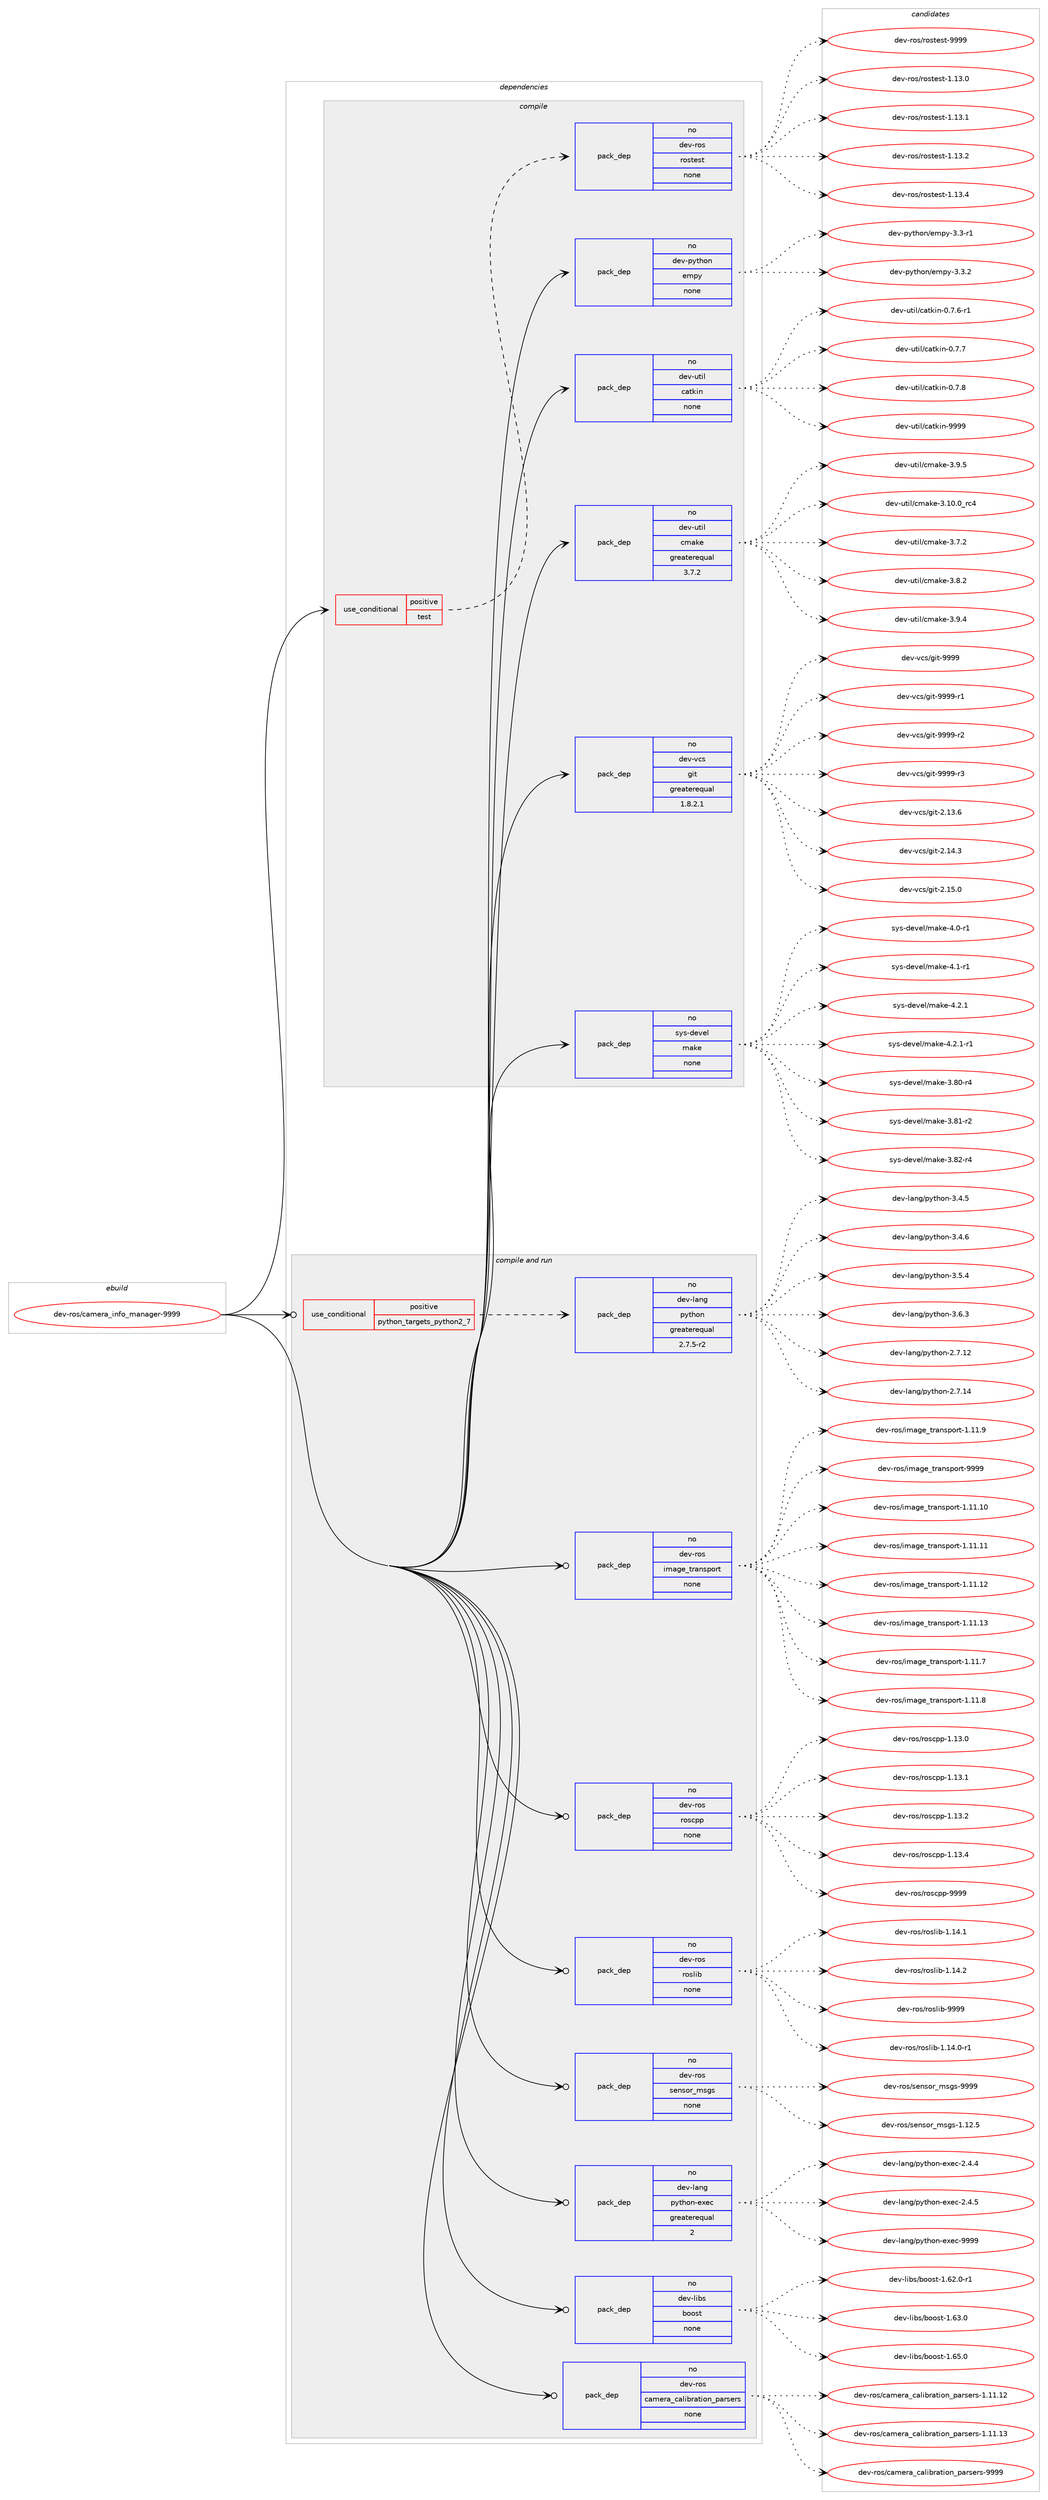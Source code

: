 digraph prolog {

# *************
# Graph options
# *************

newrank=true;
concentrate=true;
compound=true;
graph [rankdir=LR,fontname=Helvetica,fontsize=10,ranksep=1.5];#, ranksep=2.5, nodesep=0.2];
edge  [arrowhead=vee];
node  [fontname=Helvetica,fontsize=10];

# **********
# The ebuild
# **********

subgraph cluster_leftcol {
color=gray;
rank=same;
label=<<i>ebuild</i>>;
id [label="dev-ros/camera_info_manager-9999", color=red, width=4, href="../dev-ros/camera_info_manager-9999.svg"];
}

# ****************
# The dependencies
# ****************

subgraph cluster_midcol {
color=gray;
label=<<i>dependencies</i>>;
subgraph cluster_compile {
fillcolor="#eeeeee";
style=filled;
label=<<i>compile</i>>;
subgraph cond44914 {
dependency198590 [label=<<TABLE BORDER="0" CELLBORDER="1" CELLSPACING="0" CELLPADDING="4"><TR><TD ROWSPAN="3" CELLPADDING="10">use_conditional</TD></TR><TR><TD>positive</TD></TR><TR><TD>test</TD></TR></TABLE>>, shape=none, color=red];
subgraph pack149689 {
dependency198591 [label=<<TABLE BORDER="0" CELLBORDER="1" CELLSPACING="0" CELLPADDING="4" WIDTH="220"><TR><TD ROWSPAN="6" CELLPADDING="30">pack_dep</TD></TR><TR><TD WIDTH="110">no</TD></TR><TR><TD>dev-ros</TD></TR><TR><TD>rostest</TD></TR><TR><TD>none</TD></TR><TR><TD></TD></TR></TABLE>>, shape=none, color=blue];
}
dependency198590:e -> dependency198591:w [weight=20,style="dashed",arrowhead="vee"];
}
id:e -> dependency198590:w [weight=20,style="solid",arrowhead="vee"];
subgraph pack149690 {
dependency198592 [label=<<TABLE BORDER="0" CELLBORDER="1" CELLSPACING="0" CELLPADDING="4" WIDTH="220"><TR><TD ROWSPAN="6" CELLPADDING="30">pack_dep</TD></TR><TR><TD WIDTH="110">no</TD></TR><TR><TD>dev-python</TD></TR><TR><TD>empy</TD></TR><TR><TD>none</TD></TR><TR><TD></TD></TR></TABLE>>, shape=none, color=blue];
}
id:e -> dependency198592:w [weight=20,style="solid",arrowhead="vee"];
subgraph pack149691 {
dependency198593 [label=<<TABLE BORDER="0" CELLBORDER="1" CELLSPACING="0" CELLPADDING="4" WIDTH="220"><TR><TD ROWSPAN="6" CELLPADDING="30">pack_dep</TD></TR><TR><TD WIDTH="110">no</TD></TR><TR><TD>dev-util</TD></TR><TR><TD>catkin</TD></TR><TR><TD>none</TD></TR><TR><TD></TD></TR></TABLE>>, shape=none, color=blue];
}
id:e -> dependency198593:w [weight=20,style="solid",arrowhead="vee"];
subgraph pack149692 {
dependency198594 [label=<<TABLE BORDER="0" CELLBORDER="1" CELLSPACING="0" CELLPADDING="4" WIDTH="220"><TR><TD ROWSPAN="6" CELLPADDING="30">pack_dep</TD></TR><TR><TD WIDTH="110">no</TD></TR><TR><TD>dev-util</TD></TR><TR><TD>cmake</TD></TR><TR><TD>greaterequal</TD></TR><TR><TD>3.7.2</TD></TR></TABLE>>, shape=none, color=blue];
}
id:e -> dependency198594:w [weight=20,style="solid",arrowhead="vee"];
subgraph pack149693 {
dependency198595 [label=<<TABLE BORDER="0" CELLBORDER="1" CELLSPACING="0" CELLPADDING="4" WIDTH="220"><TR><TD ROWSPAN="6" CELLPADDING="30">pack_dep</TD></TR><TR><TD WIDTH="110">no</TD></TR><TR><TD>dev-vcs</TD></TR><TR><TD>git</TD></TR><TR><TD>greaterequal</TD></TR><TR><TD>1.8.2.1</TD></TR></TABLE>>, shape=none, color=blue];
}
id:e -> dependency198595:w [weight=20,style="solid",arrowhead="vee"];
subgraph pack149694 {
dependency198596 [label=<<TABLE BORDER="0" CELLBORDER="1" CELLSPACING="0" CELLPADDING="4" WIDTH="220"><TR><TD ROWSPAN="6" CELLPADDING="30">pack_dep</TD></TR><TR><TD WIDTH="110">no</TD></TR><TR><TD>sys-devel</TD></TR><TR><TD>make</TD></TR><TR><TD>none</TD></TR><TR><TD></TD></TR></TABLE>>, shape=none, color=blue];
}
id:e -> dependency198596:w [weight=20,style="solid",arrowhead="vee"];
}
subgraph cluster_compileandrun {
fillcolor="#eeeeee";
style=filled;
label=<<i>compile and run</i>>;
subgraph cond44915 {
dependency198597 [label=<<TABLE BORDER="0" CELLBORDER="1" CELLSPACING="0" CELLPADDING="4"><TR><TD ROWSPAN="3" CELLPADDING="10">use_conditional</TD></TR><TR><TD>positive</TD></TR><TR><TD>python_targets_python2_7</TD></TR></TABLE>>, shape=none, color=red];
subgraph pack149695 {
dependency198598 [label=<<TABLE BORDER="0" CELLBORDER="1" CELLSPACING="0" CELLPADDING="4" WIDTH="220"><TR><TD ROWSPAN="6" CELLPADDING="30">pack_dep</TD></TR><TR><TD WIDTH="110">no</TD></TR><TR><TD>dev-lang</TD></TR><TR><TD>python</TD></TR><TR><TD>greaterequal</TD></TR><TR><TD>2.7.5-r2</TD></TR></TABLE>>, shape=none, color=blue];
}
dependency198597:e -> dependency198598:w [weight=20,style="dashed",arrowhead="vee"];
}
id:e -> dependency198597:w [weight=20,style="solid",arrowhead="odotvee"];
subgraph pack149696 {
dependency198599 [label=<<TABLE BORDER="0" CELLBORDER="1" CELLSPACING="0" CELLPADDING="4" WIDTH="220"><TR><TD ROWSPAN="6" CELLPADDING="30">pack_dep</TD></TR><TR><TD WIDTH="110">no</TD></TR><TR><TD>dev-lang</TD></TR><TR><TD>python-exec</TD></TR><TR><TD>greaterequal</TD></TR><TR><TD>2</TD></TR></TABLE>>, shape=none, color=blue];
}
id:e -> dependency198599:w [weight=20,style="solid",arrowhead="odotvee"];
subgraph pack149697 {
dependency198600 [label=<<TABLE BORDER="0" CELLBORDER="1" CELLSPACING="0" CELLPADDING="4" WIDTH="220"><TR><TD ROWSPAN="6" CELLPADDING="30">pack_dep</TD></TR><TR><TD WIDTH="110">no</TD></TR><TR><TD>dev-libs</TD></TR><TR><TD>boost</TD></TR><TR><TD>none</TD></TR><TR><TD></TD></TR></TABLE>>, shape=none, color=blue];
}
id:e -> dependency198600:w [weight=20,style="solid",arrowhead="odotvee"];
subgraph pack149698 {
dependency198601 [label=<<TABLE BORDER="0" CELLBORDER="1" CELLSPACING="0" CELLPADDING="4" WIDTH="220"><TR><TD ROWSPAN="6" CELLPADDING="30">pack_dep</TD></TR><TR><TD WIDTH="110">no</TD></TR><TR><TD>dev-ros</TD></TR><TR><TD>camera_calibration_parsers</TD></TR><TR><TD>none</TD></TR><TR><TD></TD></TR></TABLE>>, shape=none, color=blue];
}
id:e -> dependency198601:w [weight=20,style="solid",arrowhead="odotvee"];
subgraph pack149699 {
dependency198602 [label=<<TABLE BORDER="0" CELLBORDER="1" CELLSPACING="0" CELLPADDING="4" WIDTH="220"><TR><TD ROWSPAN="6" CELLPADDING="30">pack_dep</TD></TR><TR><TD WIDTH="110">no</TD></TR><TR><TD>dev-ros</TD></TR><TR><TD>image_transport</TD></TR><TR><TD>none</TD></TR><TR><TD></TD></TR></TABLE>>, shape=none, color=blue];
}
id:e -> dependency198602:w [weight=20,style="solid",arrowhead="odotvee"];
subgraph pack149700 {
dependency198603 [label=<<TABLE BORDER="0" CELLBORDER="1" CELLSPACING="0" CELLPADDING="4" WIDTH="220"><TR><TD ROWSPAN="6" CELLPADDING="30">pack_dep</TD></TR><TR><TD WIDTH="110">no</TD></TR><TR><TD>dev-ros</TD></TR><TR><TD>roscpp</TD></TR><TR><TD>none</TD></TR><TR><TD></TD></TR></TABLE>>, shape=none, color=blue];
}
id:e -> dependency198603:w [weight=20,style="solid",arrowhead="odotvee"];
subgraph pack149701 {
dependency198604 [label=<<TABLE BORDER="0" CELLBORDER="1" CELLSPACING="0" CELLPADDING="4" WIDTH="220"><TR><TD ROWSPAN="6" CELLPADDING="30">pack_dep</TD></TR><TR><TD WIDTH="110">no</TD></TR><TR><TD>dev-ros</TD></TR><TR><TD>roslib</TD></TR><TR><TD>none</TD></TR><TR><TD></TD></TR></TABLE>>, shape=none, color=blue];
}
id:e -> dependency198604:w [weight=20,style="solid",arrowhead="odotvee"];
subgraph pack149702 {
dependency198605 [label=<<TABLE BORDER="0" CELLBORDER="1" CELLSPACING="0" CELLPADDING="4" WIDTH="220"><TR><TD ROWSPAN="6" CELLPADDING="30">pack_dep</TD></TR><TR><TD WIDTH="110">no</TD></TR><TR><TD>dev-ros</TD></TR><TR><TD>sensor_msgs</TD></TR><TR><TD>none</TD></TR><TR><TD></TD></TR></TABLE>>, shape=none, color=blue];
}
id:e -> dependency198605:w [weight=20,style="solid",arrowhead="odotvee"];
}
subgraph cluster_run {
fillcolor="#eeeeee";
style=filled;
label=<<i>run</i>>;
}
}

# **************
# The candidates
# **************

subgraph cluster_choices {
rank=same;
color=gray;
label=<<i>candidates</i>>;

subgraph choice149689 {
color=black;
nodesep=1;
choice100101118451141111154711411111511610111511645494649514648 [label="dev-ros/rostest-1.13.0", color=red, width=4,href="../dev-ros/rostest-1.13.0.svg"];
choice100101118451141111154711411111511610111511645494649514649 [label="dev-ros/rostest-1.13.1", color=red, width=4,href="../dev-ros/rostest-1.13.1.svg"];
choice100101118451141111154711411111511610111511645494649514650 [label="dev-ros/rostest-1.13.2", color=red, width=4,href="../dev-ros/rostest-1.13.2.svg"];
choice100101118451141111154711411111511610111511645494649514652 [label="dev-ros/rostest-1.13.4", color=red, width=4,href="../dev-ros/rostest-1.13.4.svg"];
choice10010111845114111115471141111151161011151164557575757 [label="dev-ros/rostest-9999", color=red, width=4,href="../dev-ros/rostest-9999.svg"];
dependency198591:e -> choice100101118451141111154711411111511610111511645494649514648:w [style=dotted,weight="100"];
dependency198591:e -> choice100101118451141111154711411111511610111511645494649514649:w [style=dotted,weight="100"];
dependency198591:e -> choice100101118451141111154711411111511610111511645494649514650:w [style=dotted,weight="100"];
dependency198591:e -> choice100101118451141111154711411111511610111511645494649514652:w [style=dotted,weight="100"];
dependency198591:e -> choice10010111845114111115471141111151161011151164557575757:w [style=dotted,weight="100"];
}
subgraph choice149690 {
color=black;
nodesep=1;
choice1001011184511212111610411111047101109112121455146514511449 [label="dev-python/empy-3.3-r1", color=red, width=4,href="../dev-python/empy-3.3-r1.svg"];
choice1001011184511212111610411111047101109112121455146514650 [label="dev-python/empy-3.3.2", color=red, width=4,href="../dev-python/empy-3.3.2.svg"];
dependency198592:e -> choice1001011184511212111610411111047101109112121455146514511449:w [style=dotted,weight="100"];
dependency198592:e -> choice1001011184511212111610411111047101109112121455146514650:w [style=dotted,weight="100"];
}
subgraph choice149691 {
color=black;
nodesep=1;
choice100101118451171161051084799971161071051104548465546544511449 [label="dev-util/catkin-0.7.6-r1", color=red, width=4,href="../dev-util/catkin-0.7.6-r1.svg"];
choice10010111845117116105108479997116107105110454846554655 [label="dev-util/catkin-0.7.7", color=red, width=4,href="../dev-util/catkin-0.7.7.svg"];
choice10010111845117116105108479997116107105110454846554656 [label="dev-util/catkin-0.7.8", color=red, width=4,href="../dev-util/catkin-0.7.8.svg"];
choice100101118451171161051084799971161071051104557575757 [label="dev-util/catkin-9999", color=red, width=4,href="../dev-util/catkin-9999.svg"];
dependency198593:e -> choice100101118451171161051084799971161071051104548465546544511449:w [style=dotted,weight="100"];
dependency198593:e -> choice10010111845117116105108479997116107105110454846554655:w [style=dotted,weight="100"];
dependency198593:e -> choice10010111845117116105108479997116107105110454846554656:w [style=dotted,weight="100"];
dependency198593:e -> choice100101118451171161051084799971161071051104557575757:w [style=dotted,weight="100"];
}
subgraph choice149692 {
color=black;
nodesep=1;
choice1001011184511711610510847991099710710145514649484648951149952 [label="dev-util/cmake-3.10.0_rc4", color=red, width=4,href="../dev-util/cmake-3.10.0_rc4.svg"];
choice10010111845117116105108479910997107101455146554650 [label="dev-util/cmake-3.7.2", color=red, width=4,href="../dev-util/cmake-3.7.2.svg"];
choice10010111845117116105108479910997107101455146564650 [label="dev-util/cmake-3.8.2", color=red, width=4,href="../dev-util/cmake-3.8.2.svg"];
choice10010111845117116105108479910997107101455146574652 [label="dev-util/cmake-3.9.4", color=red, width=4,href="../dev-util/cmake-3.9.4.svg"];
choice10010111845117116105108479910997107101455146574653 [label="dev-util/cmake-3.9.5", color=red, width=4,href="../dev-util/cmake-3.9.5.svg"];
dependency198594:e -> choice1001011184511711610510847991099710710145514649484648951149952:w [style=dotted,weight="100"];
dependency198594:e -> choice10010111845117116105108479910997107101455146554650:w [style=dotted,weight="100"];
dependency198594:e -> choice10010111845117116105108479910997107101455146564650:w [style=dotted,weight="100"];
dependency198594:e -> choice10010111845117116105108479910997107101455146574652:w [style=dotted,weight="100"];
dependency198594:e -> choice10010111845117116105108479910997107101455146574653:w [style=dotted,weight="100"];
}
subgraph choice149693 {
color=black;
nodesep=1;
choice10010111845118991154710310511645504649514654 [label="dev-vcs/git-2.13.6", color=red, width=4,href="../dev-vcs/git-2.13.6.svg"];
choice10010111845118991154710310511645504649524651 [label="dev-vcs/git-2.14.3", color=red, width=4,href="../dev-vcs/git-2.14.3.svg"];
choice10010111845118991154710310511645504649534648 [label="dev-vcs/git-2.15.0", color=red, width=4,href="../dev-vcs/git-2.15.0.svg"];
choice1001011184511899115471031051164557575757 [label="dev-vcs/git-9999", color=red, width=4,href="../dev-vcs/git-9999.svg"];
choice10010111845118991154710310511645575757574511449 [label="dev-vcs/git-9999-r1", color=red, width=4,href="../dev-vcs/git-9999-r1.svg"];
choice10010111845118991154710310511645575757574511450 [label="dev-vcs/git-9999-r2", color=red, width=4,href="../dev-vcs/git-9999-r2.svg"];
choice10010111845118991154710310511645575757574511451 [label="dev-vcs/git-9999-r3", color=red, width=4,href="../dev-vcs/git-9999-r3.svg"];
dependency198595:e -> choice10010111845118991154710310511645504649514654:w [style=dotted,weight="100"];
dependency198595:e -> choice10010111845118991154710310511645504649524651:w [style=dotted,weight="100"];
dependency198595:e -> choice10010111845118991154710310511645504649534648:w [style=dotted,weight="100"];
dependency198595:e -> choice1001011184511899115471031051164557575757:w [style=dotted,weight="100"];
dependency198595:e -> choice10010111845118991154710310511645575757574511449:w [style=dotted,weight="100"];
dependency198595:e -> choice10010111845118991154710310511645575757574511450:w [style=dotted,weight="100"];
dependency198595:e -> choice10010111845118991154710310511645575757574511451:w [style=dotted,weight="100"];
}
subgraph choice149694 {
color=black;
nodesep=1;
choice11512111545100101118101108471099710710145514656484511452 [label="sys-devel/make-3.80-r4", color=red, width=4,href="../sys-devel/make-3.80-r4.svg"];
choice11512111545100101118101108471099710710145514656494511450 [label="sys-devel/make-3.81-r2", color=red, width=4,href="../sys-devel/make-3.81-r2.svg"];
choice11512111545100101118101108471099710710145514656504511452 [label="sys-devel/make-3.82-r4", color=red, width=4,href="../sys-devel/make-3.82-r4.svg"];
choice115121115451001011181011084710997107101455246484511449 [label="sys-devel/make-4.0-r1", color=red, width=4,href="../sys-devel/make-4.0-r1.svg"];
choice115121115451001011181011084710997107101455246494511449 [label="sys-devel/make-4.1-r1", color=red, width=4,href="../sys-devel/make-4.1-r1.svg"];
choice115121115451001011181011084710997107101455246504649 [label="sys-devel/make-4.2.1", color=red, width=4,href="../sys-devel/make-4.2.1.svg"];
choice1151211154510010111810110847109971071014552465046494511449 [label="sys-devel/make-4.2.1-r1", color=red, width=4,href="../sys-devel/make-4.2.1-r1.svg"];
dependency198596:e -> choice11512111545100101118101108471099710710145514656484511452:w [style=dotted,weight="100"];
dependency198596:e -> choice11512111545100101118101108471099710710145514656494511450:w [style=dotted,weight="100"];
dependency198596:e -> choice11512111545100101118101108471099710710145514656504511452:w [style=dotted,weight="100"];
dependency198596:e -> choice115121115451001011181011084710997107101455246484511449:w [style=dotted,weight="100"];
dependency198596:e -> choice115121115451001011181011084710997107101455246494511449:w [style=dotted,weight="100"];
dependency198596:e -> choice115121115451001011181011084710997107101455246504649:w [style=dotted,weight="100"];
dependency198596:e -> choice1151211154510010111810110847109971071014552465046494511449:w [style=dotted,weight="100"];
}
subgraph choice149695 {
color=black;
nodesep=1;
choice10010111845108971101034711212111610411111045504655464950 [label="dev-lang/python-2.7.12", color=red, width=4,href="../dev-lang/python-2.7.12.svg"];
choice10010111845108971101034711212111610411111045504655464952 [label="dev-lang/python-2.7.14", color=red, width=4,href="../dev-lang/python-2.7.14.svg"];
choice100101118451089711010347112121116104111110455146524653 [label="dev-lang/python-3.4.5", color=red, width=4,href="../dev-lang/python-3.4.5.svg"];
choice100101118451089711010347112121116104111110455146524654 [label="dev-lang/python-3.4.6", color=red, width=4,href="../dev-lang/python-3.4.6.svg"];
choice100101118451089711010347112121116104111110455146534652 [label="dev-lang/python-3.5.4", color=red, width=4,href="../dev-lang/python-3.5.4.svg"];
choice100101118451089711010347112121116104111110455146544651 [label="dev-lang/python-3.6.3", color=red, width=4,href="../dev-lang/python-3.6.3.svg"];
dependency198598:e -> choice10010111845108971101034711212111610411111045504655464950:w [style=dotted,weight="100"];
dependency198598:e -> choice10010111845108971101034711212111610411111045504655464952:w [style=dotted,weight="100"];
dependency198598:e -> choice100101118451089711010347112121116104111110455146524653:w [style=dotted,weight="100"];
dependency198598:e -> choice100101118451089711010347112121116104111110455146524654:w [style=dotted,weight="100"];
dependency198598:e -> choice100101118451089711010347112121116104111110455146534652:w [style=dotted,weight="100"];
dependency198598:e -> choice100101118451089711010347112121116104111110455146544651:w [style=dotted,weight="100"];
}
subgraph choice149696 {
color=black;
nodesep=1;
choice1001011184510897110103471121211161041111104510112010199455046524652 [label="dev-lang/python-exec-2.4.4", color=red, width=4,href="../dev-lang/python-exec-2.4.4.svg"];
choice1001011184510897110103471121211161041111104510112010199455046524653 [label="dev-lang/python-exec-2.4.5", color=red, width=4,href="../dev-lang/python-exec-2.4.5.svg"];
choice10010111845108971101034711212111610411111045101120101994557575757 [label="dev-lang/python-exec-9999", color=red, width=4,href="../dev-lang/python-exec-9999.svg"];
dependency198599:e -> choice1001011184510897110103471121211161041111104510112010199455046524652:w [style=dotted,weight="100"];
dependency198599:e -> choice1001011184510897110103471121211161041111104510112010199455046524653:w [style=dotted,weight="100"];
dependency198599:e -> choice10010111845108971101034711212111610411111045101120101994557575757:w [style=dotted,weight="100"];
}
subgraph choice149697 {
color=black;
nodesep=1;
choice10010111845108105981154798111111115116454946545046484511449 [label="dev-libs/boost-1.62.0-r1", color=red, width=4,href="../dev-libs/boost-1.62.0-r1.svg"];
choice1001011184510810598115479811111111511645494654514648 [label="dev-libs/boost-1.63.0", color=red, width=4,href="../dev-libs/boost-1.63.0.svg"];
choice1001011184510810598115479811111111511645494654534648 [label="dev-libs/boost-1.65.0", color=red, width=4,href="../dev-libs/boost-1.65.0.svg"];
dependency198600:e -> choice10010111845108105981154798111111115116454946545046484511449:w [style=dotted,weight="100"];
dependency198600:e -> choice1001011184510810598115479811111111511645494654514648:w [style=dotted,weight="100"];
dependency198600:e -> choice1001011184510810598115479811111111511645494654534648:w [style=dotted,weight="100"];
}
subgraph choice149698 {
color=black;
nodesep=1;
choice1001011184511411111547999710910111497959997108105981149711610511111095112971141151011141154549464949464950 [label="dev-ros/camera_calibration_parsers-1.11.12", color=red, width=4,href="../dev-ros/camera_calibration_parsers-1.11.12.svg"];
choice1001011184511411111547999710910111497959997108105981149711610511111095112971141151011141154549464949464951 [label="dev-ros/camera_calibration_parsers-1.11.13", color=red, width=4,href="../dev-ros/camera_calibration_parsers-1.11.13.svg"];
choice1001011184511411111547999710910111497959997108105981149711610511111095112971141151011141154557575757 [label="dev-ros/camera_calibration_parsers-9999", color=red, width=4,href="../dev-ros/camera_calibration_parsers-9999.svg"];
dependency198601:e -> choice1001011184511411111547999710910111497959997108105981149711610511111095112971141151011141154549464949464950:w [style=dotted,weight="100"];
dependency198601:e -> choice1001011184511411111547999710910111497959997108105981149711610511111095112971141151011141154549464949464951:w [style=dotted,weight="100"];
dependency198601:e -> choice1001011184511411111547999710910111497959997108105981149711610511111095112971141151011141154557575757:w [style=dotted,weight="100"];
}
subgraph choice149699 {
color=black;
nodesep=1;
choice10010111845114111115471051099710310195116114971101151121111141164549464949464948 [label="dev-ros/image_transport-1.11.10", color=red, width=4,href="../dev-ros/image_transport-1.11.10.svg"];
choice10010111845114111115471051099710310195116114971101151121111141164549464949464949 [label="dev-ros/image_transport-1.11.11", color=red, width=4,href="../dev-ros/image_transport-1.11.11.svg"];
choice10010111845114111115471051099710310195116114971101151121111141164549464949464950 [label="dev-ros/image_transport-1.11.12", color=red, width=4,href="../dev-ros/image_transport-1.11.12.svg"];
choice10010111845114111115471051099710310195116114971101151121111141164549464949464951 [label="dev-ros/image_transport-1.11.13", color=red, width=4,href="../dev-ros/image_transport-1.11.13.svg"];
choice100101118451141111154710510997103101951161149711011511211111411645494649494655 [label="dev-ros/image_transport-1.11.7", color=red, width=4,href="../dev-ros/image_transport-1.11.7.svg"];
choice100101118451141111154710510997103101951161149711011511211111411645494649494656 [label="dev-ros/image_transport-1.11.8", color=red, width=4,href="../dev-ros/image_transport-1.11.8.svg"];
choice100101118451141111154710510997103101951161149711011511211111411645494649494657 [label="dev-ros/image_transport-1.11.9", color=red, width=4,href="../dev-ros/image_transport-1.11.9.svg"];
choice10010111845114111115471051099710310195116114971101151121111141164557575757 [label="dev-ros/image_transport-9999", color=red, width=4,href="../dev-ros/image_transport-9999.svg"];
dependency198602:e -> choice10010111845114111115471051099710310195116114971101151121111141164549464949464948:w [style=dotted,weight="100"];
dependency198602:e -> choice10010111845114111115471051099710310195116114971101151121111141164549464949464949:w [style=dotted,weight="100"];
dependency198602:e -> choice10010111845114111115471051099710310195116114971101151121111141164549464949464950:w [style=dotted,weight="100"];
dependency198602:e -> choice10010111845114111115471051099710310195116114971101151121111141164549464949464951:w [style=dotted,weight="100"];
dependency198602:e -> choice100101118451141111154710510997103101951161149711011511211111411645494649494655:w [style=dotted,weight="100"];
dependency198602:e -> choice100101118451141111154710510997103101951161149711011511211111411645494649494656:w [style=dotted,weight="100"];
dependency198602:e -> choice100101118451141111154710510997103101951161149711011511211111411645494649494657:w [style=dotted,weight="100"];
dependency198602:e -> choice10010111845114111115471051099710310195116114971101151121111141164557575757:w [style=dotted,weight="100"];
}
subgraph choice149700 {
color=black;
nodesep=1;
choice10010111845114111115471141111159911211245494649514648 [label="dev-ros/roscpp-1.13.0", color=red, width=4,href="../dev-ros/roscpp-1.13.0.svg"];
choice10010111845114111115471141111159911211245494649514649 [label="dev-ros/roscpp-1.13.1", color=red, width=4,href="../dev-ros/roscpp-1.13.1.svg"];
choice10010111845114111115471141111159911211245494649514650 [label="dev-ros/roscpp-1.13.2", color=red, width=4,href="../dev-ros/roscpp-1.13.2.svg"];
choice10010111845114111115471141111159911211245494649514652 [label="dev-ros/roscpp-1.13.4", color=red, width=4,href="../dev-ros/roscpp-1.13.4.svg"];
choice1001011184511411111547114111115991121124557575757 [label="dev-ros/roscpp-9999", color=red, width=4,href="../dev-ros/roscpp-9999.svg"];
dependency198603:e -> choice10010111845114111115471141111159911211245494649514648:w [style=dotted,weight="100"];
dependency198603:e -> choice10010111845114111115471141111159911211245494649514649:w [style=dotted,weight="100"];
dependency198603:e -> choice10010111845114111115471141111159911211245494649514650:w [style=dotted,weight="100"];
dependency198603:e -> choice10010111845114111115471141111159911211245494649514652:w [style=dotted,weight="100"];
dependency198603:e -> choice1001011184511411111547114111115991121124557575757:w [style=dotted,weight="100"];
}
subgraph choice149701 {
color=black;
nodesep=1;
choice100101118451141111154711411111510810598454946495246484511449 [label="dev-ros/roslib-1.14.0-r1", color=red, width=4,href="../dev-ros/roslib-1.14.0-r1.svg"];
choice10010111845114111115471141111151081059845494649524649 [label="dev-ros/roslib-1.14.1", color=red, width=4,href="../dev-ros/roslib-1.14.1.svg"];
choice10010111845114111115471141111151081059845494649524650 [label="dev-ros/roslib-1.14.2", color=red, width=4,href="../dev-ros/roslib-1.14.2.svg"];
choice1001011184511411111547114111115108105984557575757 [label="dev-ros/roslib-9999", color=red, width=4,href="../dev-ros/roslib-9999.svg"];
dependency198604:e -> choice100101118451141111154711411111510810598454946495246484511449:w [style=dotted,weight="100"];
dependency198604:e -> choice10010111845114111115471141111151081059845494649524649:w [style=dotted,weight="100"];
dependency198604:e -> choice10010111845114111115471141111151081059845494649524650:w [style=dotted,weight="100"];
dependency198604:e -> choice1001011184511411111547114111115108105984557575757:w [style=dotted,weight="100"];
}
subgraph choice149702 {
color=black;
nodesep=1;
choice10010111845114111115471151011101151111149510911510311545494649504653 [label="dev-ros/sensor_msgs-1.12.5", color=red, width=4,href="../dev-ros/sensor_msgs-1.12.5.svg"];
choice1001011184511411111547115101110115111114951091151031154557575757 [label="dev-ros/sensor_msgs-9999", color=red, width=4,href="../dev-ros/sensor_msgs-9999.svg"];
dependency198605:e -> choice10010111845114111115471151011101151111149510911510311545494649504653:w [style=dotted,weight="100"];
dependency198605:e -> choice1001011184511411111547115101110115111114951091151031154557575757:w [style=dotted,weight="100"];
}
}

}
